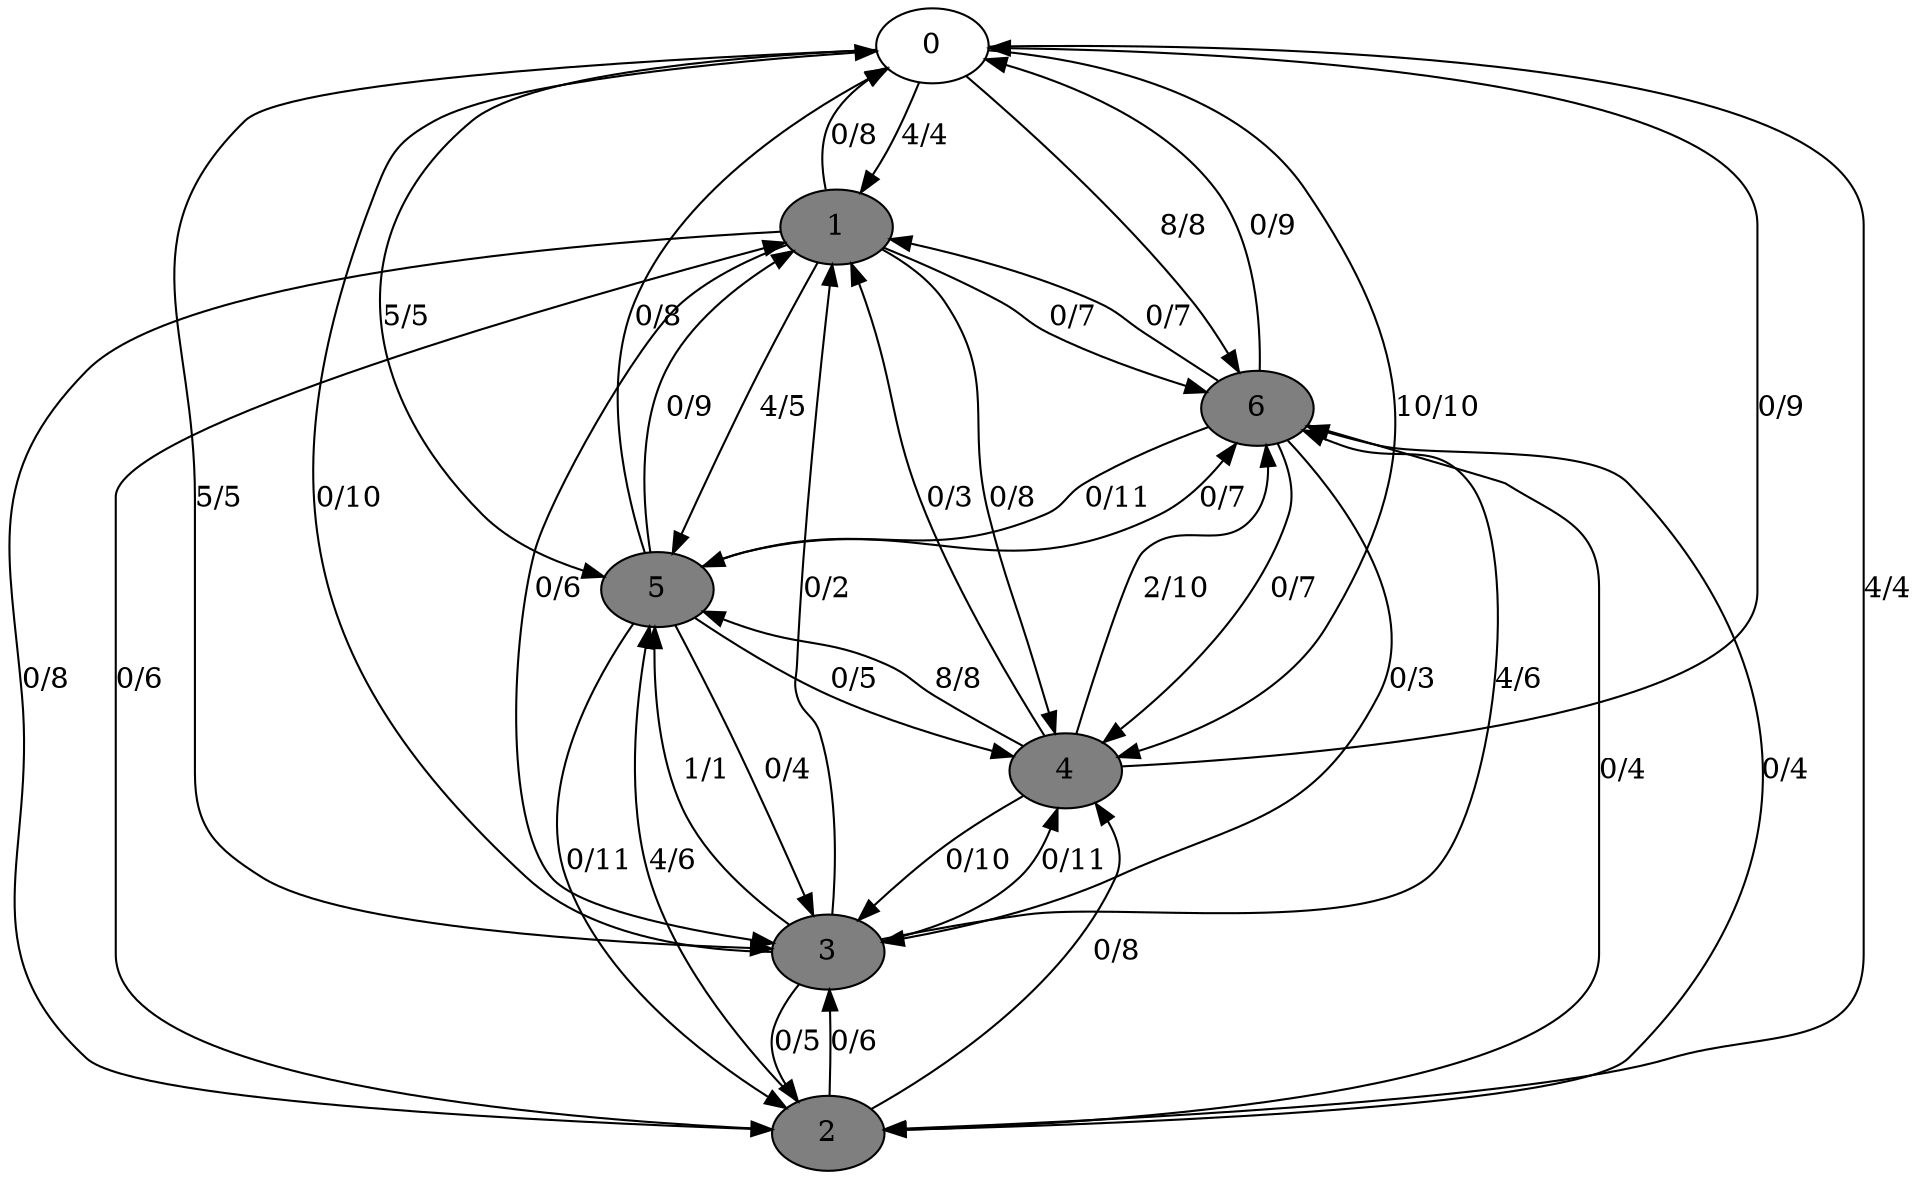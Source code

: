 digraph G {
	0[style=filled fillcolor=grey100];
	0->1[label ="4/4"] ;
	0->2[label ="4/4"] ;
	0->3[label ="5/5"] ;
	0->4[label ="10/10"] ;
	0->5[label ="5/5"] ;
	0->6[label ="8/8"] ;
	1[style=filled fillcolor=grey50];
	1->0[label ="0/8"] ;
	1->2[label ="0/8"] ;
	1->3[label ="0/6"] ;
	1->4[label ="0/8"] ;
	1->5[label ="4/5"] ;
	1->6[label ="0/7"] ;
	2[style=filled fillcolor=grey50];
	2->1[label ="0/6"] ;
	2->3[label ="0/6"] ;
	2->4[label ="0/8"] ;
	2->5[label ="4/6"] ;
	2->6[label ="0/4"] ;
	3[style=filled fillcolor=grey50];
	3->0[label ="0/10"] ;
	3->1[label ="0/2"] ;
	3->2[label ="0/5"] ;
	3->4[label ="0/11"] ;
	3->5[label ="1/1"] ;
	3->6[label ="4/6"] ;
	4[style=filled fillcolor=grey50];
	4->0[label ="0/9"] ;
	4->1[label ="0/3"] ;
	4->3[label ="0/10"] ;
	4->5[label ="8/8"] ;
	4->6[label ="2/10"] ;
	5[style=filled fillcolor=grey50];
	5->0[label ="0/8"] ;
	5->1[label ="0/9"] ;
	5->2[label ="0/11"] ;
	5->3[label ="0/4"] ;
	5->4[label ="0/5"] ;
	5->6[label ="0/7"] ;
	6[style=filled fillcolor=grey50];
	6->0[label ="0/9"] ;
	6->1[label ="0/7"] ;
	6->2[label ="0/4"] ;
	6->3[label ="0/3"] ;
	6->4[label ="0/7"] ;
	6->5[label ="0/11"] ;
}
